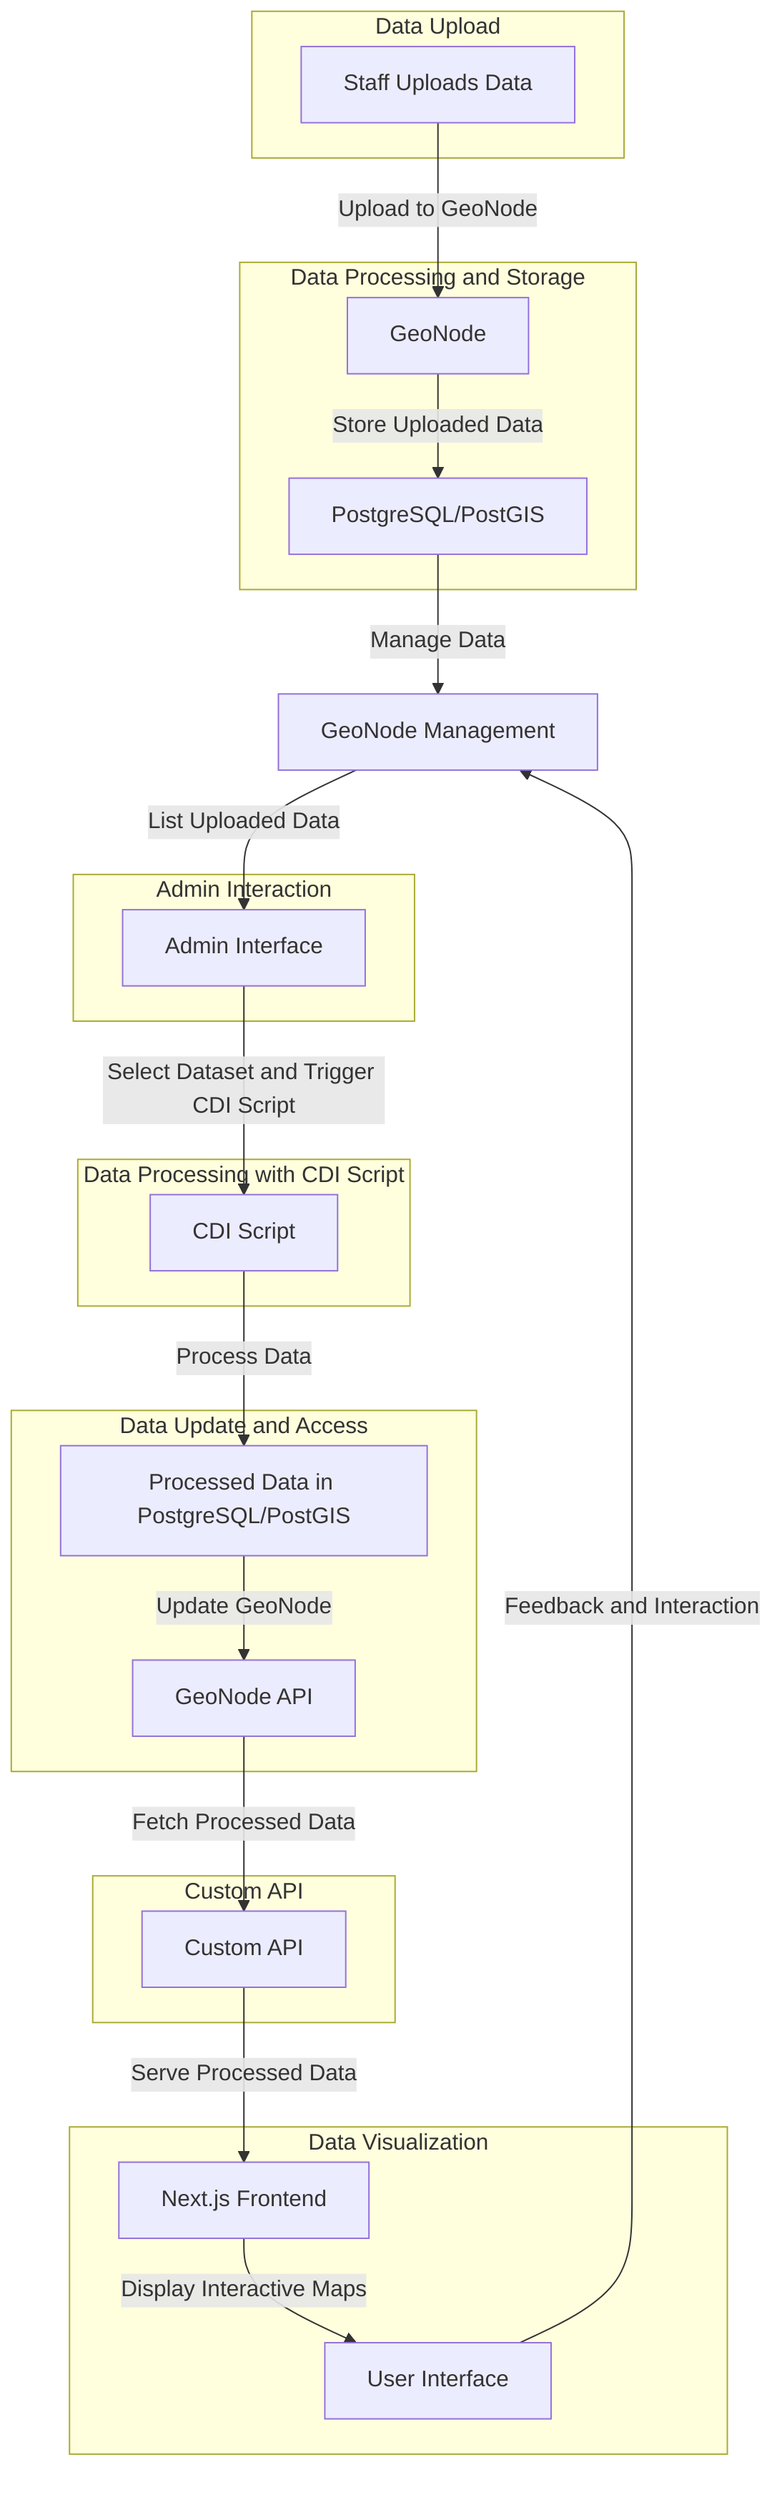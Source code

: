 graph TD
    A[Staff Uploads Data] -->|Upload to GeoNode| B[GeoNode]
    B -->|Store Uploaded Data| C[PostgreSQL/PostGIS]
    C -->|Manage Data| D[GeoNode Management]
    D -->|List Uploaded Data| E[Admin Interface]
    E -->|Select Dataset and Trigger CDI Script| F[CDI Script]
    F -->|Process Data| G[Processed Data in PostgreSQL/PostGIS]
    G -->|Update GeoNode| H[GeoNode API]
    H -->|Fetch Processed Data| I[Custom API]
    I -->|Serve Processed Data| J[Next.js Frontend]
    J -->|Display Interactive Maps| K[User Interface]
    K -->|Feedback and Interaction| D

    subgraph Data Upload
        A
    end

    subgraph Data Processing and Storage
        B
        C
    end

    subgraph Admin Interaction
        E
    end

    subgraph Data Processing with CDI Script
        F
    end

    subgraph Data Update and Access
        G
        H
    end

    subgraph Custom API
        I
    end

    subgraph Data Visualization
        J
        K
    end